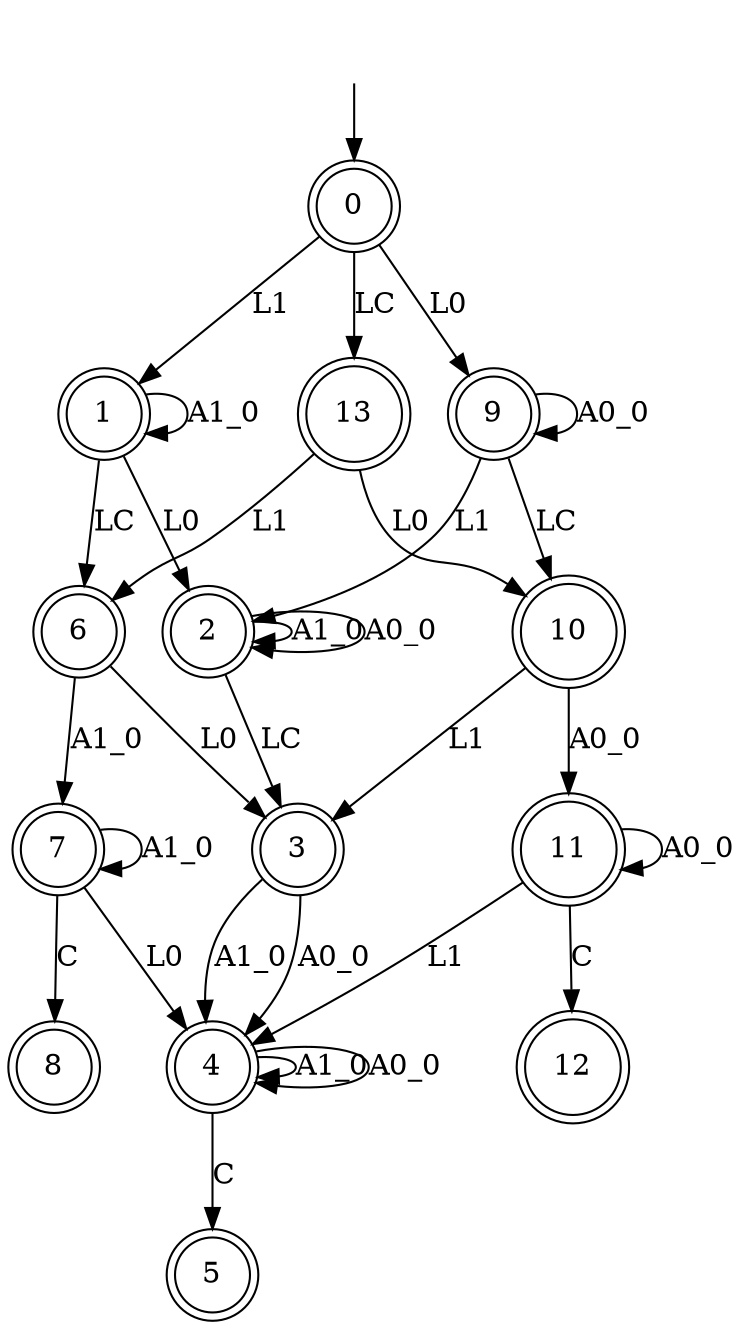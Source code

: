 digraph {
	0 [label=0 shape=doublecircle]
	1 [label=1 shape=doublecircle]
	2 [label=2 shape=doublecircle]
	3 [label=3 shape=doublecircle]
	4 [label=4 shape=doublecircle]
	5 [label=5 shape=doublecircle]
	6 [label=6 shape=doublecircle]
	7 [label=7 shape=doublecircle]
	8 [label=8 shape=doublecircle]
	9 [label=9 shape=doublecircle]
	10 [label=10 shape=doublecircle]
	11 [label=11 shape=doublecircle]
	12 [label=12 shape=doublecircle]
	13 [label=13 shape=doublecircle]
	__start0 [label="" shape=none]
	0 -> 1 [label=L1]
	0 -> 9 [label=L0]
	0 -> 13 [label=LC]
	1 -> 1 [label=A1_0]
	1 -> 2 [label=L0]
	1 -> 6 [label=LC]
	2 -> 2 [label=A1_0]
	2 -> 2 [label=A0_0]
	2 -> 3 [label=LC]
	3 -> 4 [label=A1_0]
	3 -> 4 [label=A0_0]
	4 -> 5 [label=C]
	4 -> 4 [label=A1_0]
	4 -> 4 [label=A0_0]
	6 -> 7 [label=A1_0]
	6 -> 3 [label=L0]
	7 -> 8 [label=C]
	7 -> 7 [label=A1_0]
	7 -> 4 [label=L0]
	9 -> 10 [label=LC]
	9 -> 2 [label=L1]
	9 -> 9 [label=A0_0]
	10 -> 3 [label=L1]
	10 -> 11 [label=A0_0]
	11 -> 12 [label=C]
	11 -> 11 [label=A0_0]
	11 -> 4 [label=L1]
	13 -> 6 [label=L1]
	13 -> 10 [label=L0]
	__start0 -> 0 [label=""]
}
